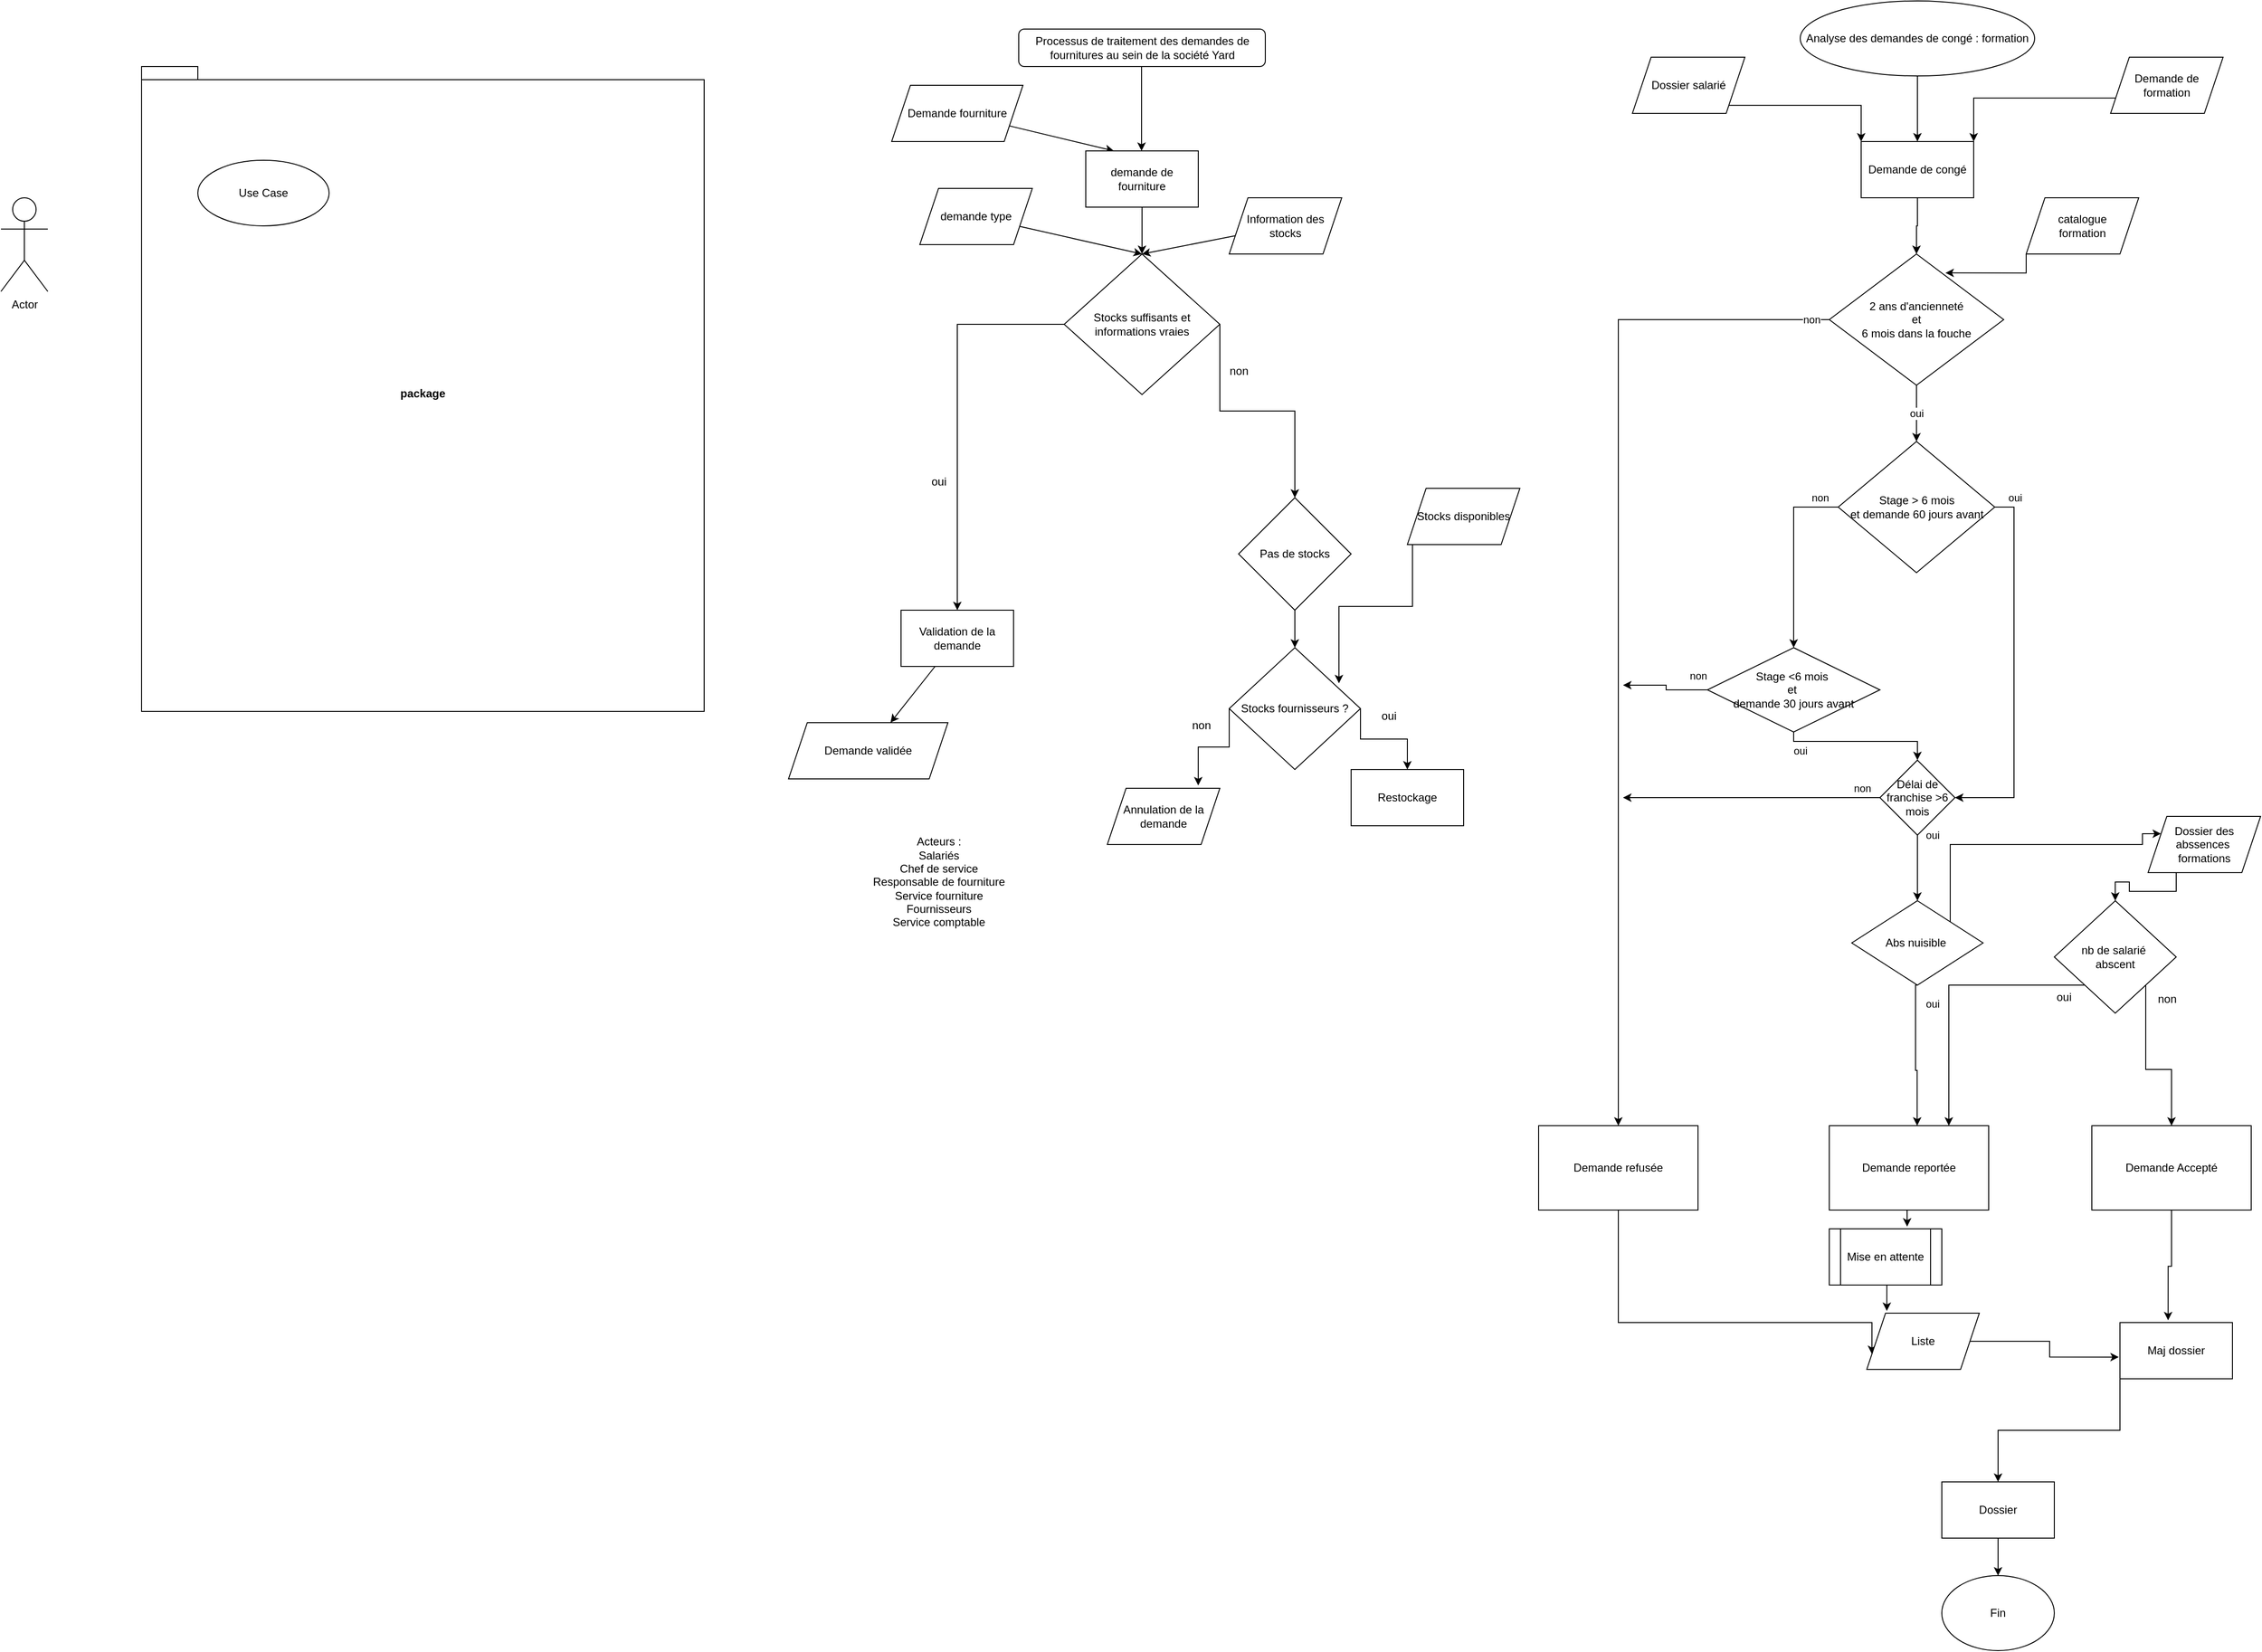 <mxfile version="24.2.5" type="github">
  <diagram name="Page-1" id="WHO5cMsDMsLjXfPXbsgw">
    <mxGraphModel dx="2663" dy="486" grid="1" gridSize="10" guides="1" tooltips="1" connect="1" arrows="1" fold="1" page="1" pageScale="1" pageWidth="827" pageHeight="1169" math="0" shadow="0">
      <root>
        <mxCell id="0" />
        <mxCell id="1" parent="0" />
        <mxCell id="oglI9BCuFXkfBV5GbW_k-55" value="package" style="shape=folder;fontStyle=1;spacingTop=10;tabWidth=40;tabHeight=14;tabPosition=left;html=1;whiteSpace=wrap;" vertex="1" parent="1">
          <mxGeometry x="-1480" y="70" width="600" height="688" as="geometry" />
        </mxCell>
        <mxCell id="3_qst0NbUyWHlaPV9hMc-36" style="edgeStyle=orthogonalEdgeStyle;rounded=0;orthogonalLoop=1;jettySize=auto;html=1;entryX=0.5;entryY=0;entryDx=0;entryDy=0;" parent="1" source="3_qst0NbUyWHlaPV9hMc-25" target="3_qst0NbUyWHlaPV9hMc-27" edge="1">
          <mxGeometry relative="1" as="geometry" />
        </mxCell>
        <mxCell id="3_qst0NbUyWHlaPV9hMc-25" value="Analyse des demandes de congé : formation" style="ellipse;whiteSpace=wrap;html=1;" parent="1" vertex="1">
          <mxGeometry x="289" width="250" height="80" as="geometry" />
        </mxCell>
        <mxCell id="3_qst0NbUyWHlaPV9hMc-35" style="edgeStyle=orthogonalEdgeStyle;rounded=0;orthogonalLoop=1;jettySize=auto;html=1;entryX=0.5;entryY=0;entryDx=0;entryDy=0;" parent="1" source="3_qst0NbUyWHlaPV9hMc-27" target="3_qst0NbUyWHlaPV9hMc-29" edge="1">
          <mxGeometry relative="1" as="geometry" />
        </mxCell>
        <mxCell id="3_qst0NbUyWHlaPV9hMc-27" value="Demande de congé" style="rounded=0;whiteSpace=wrap;html=1;" parent="1" vertex="1">
          <mxGeometry x="354" y="150" width="120" height="60" as="geometry" />
        </mxCell>
        <mxCell id="3_qst0NbUyWHlaPV9hMc-34" style="edgeStyle=orthogonalEdgeStyle;rounded=0;orthogonalLoop=1;jettySize=auto;html=1;" parent="1" source="3_qst0NbUyWHlaPV9hMc-29" target="3_qst0NbUyWHlaPV9hMc-32" edge="1">
          <mxGeometry relative="1" as="geometry" />
        </mxCell>
        <mxCell id="3_qst0NbUyWHlaPV9hMc-37" value="non" style="edgeLabel;html=1;align=center;verticalAlign=middle;resizable=0;points=[];" parent="3_qst0NbUyWHlaPV9hMc-34" vertex="1" connectable="0">
          <mxGeometry x="-0.964" relative="1" as="geometry">
            <mxPoint as="offset" />
          </mxGeometry>
        </mxCell>
        <mxCell id="3_qst0NbUyWHlaPV9hMc-39" value="oui" style="edgeStyle=orthogonalEdgeStyle;rounded=0;orthogonalLoop=1;jettySize=auto;html=1;exitX=0.5;exitY=1;exitDx=0;exitDy=0;entryX=0.5;entryY=0;entryDx=0;entryDy=0;" parent="1" source="3_qst0NbUyWHlaPV9hMc-29" target="3_qst0NbUyWHlaPV9hMc-38" edge="1">
          <mxGeometry relative="1" as="geometry" />
        </mxCell>
        <mxCell id="3_qst0NbUyWHlaPV9hMc-29" value="&lt;div&gt;2 ans d&#39;ancienneté&lt;/div&gt;&lt;div&gt;et&lt;/div&gt;&lt;div&gt;6 mois dans la fouche&lt;br&gt;&lt;/div&gt;" style="rhombus;whiteSpace=wrap;html=1;" parent="1" vertex="1">
          <mxGeometry x="320" y="270" width="186" height="140" as="geometry" />
        </mxCell>
        <mxCell id="3_qst0NbUyWHlaPV9hMc-90" style="edgeStyle=orthogonalEdgeStyle;rounded=0;orthogonalLoop=1;jettySize=auto;html=1;exitX=0.5;exitY=1;exitDx=0;exitDy=0;entryX=0;entryY=0.75;entryDx=0;entryDy=0;" parent="1" source="3_qst0NbUyWHlaPV9hMc-32" target="3_qst0NbUyWHlaPV9hMc-79" edge="1">
          <mxGeometry relative="1" as="geometry">
            <Array as="points">
              <mxPoint x="95" y="1410" />
              <mxPoint x="366" y="1410" />
            </Array>
          </mxGeometry>
        </mxCell>
        <mxCell id="3_qst0NbUyWHlaPV9hMc-32" value="Demande refusée" style="rounded=0;whiteSpace=wrap;html=1;" parent="1" vertex="1">
          <mxGeometry x="10" y="1200" width="170" height="90" as="geometry" />
        </mxCell>
        <mxCell id="3_qst0NbUyWHlaPV9hMc-41" value="non" style="edgeStyle=orthogonalEdgeStyle;rounded=0;orthogonalLoop=1;jettySize=auto;html=1;exitX=0;exitY=0.5;exitDx=0;exitDy=0;entryX=0.5;entryY=0;entryDx=0;entryDy=0;" parent="1" source="3_qst0NbUyWHlaPV9hMc-38" target="3_qst0NbUyWHlaPV9hMc-40" edge="1">
          <mxGeometry x="-0.802" y="-10" relative="1" as="geometry">
            <mxPoint as="offset" />
          </mxGeometry>
        </mxCell>
        <mxCell id="3_qst0NbUyWHlaPV9hMc-45" style="edgeStyle=orthogonalEdgeStyle;rounded=0;orthogonalLoop=1;jettySize=auto;html=1;entryX=1;entryY=0.5;entryDx=0;entryDy=0;exitX=1;exitY=0.5;exitDx=0;exitDy=0;" parent="1" source="3_qst0NbUyWHlaPV9hMc-38" target="3_qst0NbUyWHlaPV9hMc-44" edge="1">
          <mxGeometry relative="1" as="geometry">
            <Array as="points">
              <mxPoint x="517" y="540" />
              <mxPoint x="517" y="850" />
            </Array>
          </mxGeometry>
        </mxCell>
        <mxCell id="3_qst0NbUyWHlaPV9hMc-47" value="oui" style="edgeLabel;html=1;align=center;verticalAlign=middle;resizable=0;points=[];" parent="3_qst0NbUyWHlaPV9hMc-45" vertex="1" connectable="0">
          <mxGeometry x="-0.201" y="1" relative="1" as="geometry">
            <mxPoint y="-147" as="offset" />
          </mxGeometry>
        </mxCell>
        <mxCell id="3_qst0NbUyWHlaPV9hMc-38" value="&lt;div&gt;Stage &amp;gt; 6 mois&lt;/div&gt;&lt;div&gt;et demande 60 jours avant&lt;br&gt;&lt;/div&gt;" style="rhombus;whiteSpace=wrap;html=1;" parent="1" vertex="1">
          <mxGeometry x="329.5" y="470" width="167" height="140" as="geometry" />
        </mxCell>
        <mxCell id="3_qst0NbUyWHlaPV9hMc-42" style="edgeStyle=orthogonalEdgeStyle;rounded=0;orthogonalLoop=1;jettySize=auto;html=1;" parent="1" source="3_qst0NbUyWHlaPV9hMc-40" edge="1">
          <mxGeometry relative="1" as="geometry">
            <mxPoint x="100" y="730" as="targetPoint" />
            <Array as="points">
              <mxPoint x="146" y="735" />
              <mxPoint x="146" y="730" />
            </Array>
          </mxGeometry>
        </mxCell>
        <mxCell id="3_qst0NbUyWHlaPV9hMc-43" value="non" style="edgeLabel;html=1;align=center;verticalAlign=middle;resizable=0;points=[];" parent="3_qst0NbUyWHlaPV9hMc-42" vertex="1" connectable="0">
          <mxGeometry x="-0.2" y="3" relative="1" as="geometry">
            <mxPoint x="28" y="-18" as="offset" />
          </mxGeometry>
        </mxCell>
        <mxCell id="3_qst0NbUyWHlaPV9hMc-46" style="edgeStyle=orthogonalEdgeStyle;rounded=0;orthogonalLoop=1;jettySize=auto;html=1;entryX=0.5;entryY=0;entryDx=0;entryDy=0;" parent="1" source="3_qst0NbUyWHlaPV9hMc-40" target="3_qst0NbUyWHlaPV9hMc-44" edge="1">
          <mxGeometry relative="1" as="geometry">
            <Array as="points">
              <mxPoint x="282" y="790" />
              <mxPoint x="414" y="790" />
            </Array>
          </mxGeometry>
        </mxCell>
        <mxCell id="3_qst0NbUyWHlaPV9hMc-48" value="oui" style="edgeLabel;html=1;align=center;verticalAlign=middle;resizable=0;points=[];" parent="3_qst0NbUyWHlaPV9hMc-46" vertex="1" connectable="0">
          <mxGeometry x="0.22" relative="1" as="geometry">
            <mxPoint x="-82" y="10" as="offset" />
          </mxGeometry>
        </mxCell>
        <mxCell id="3_qst0NbUyWHlaPV9hMc-40" value="&lt;div&gt;Stage &amp;lt;6 mois&amp;nbsp;&lt;/div&gt;&lt;div&gt;et&amp;nbsp;&lt;/div&gt;&lt;div&gt;demande 30 jours avant&lt;/div&gt;" style="rhombus;whiteSpace=wrap;html=1;" parent="1" vertex="1">
          <mxGeometry x="190" y="690" width="184" height="90" as="geometry" />
        </mxCell>
        <mxCell id="3_qst0NbUyWHlaPV9hMc-51" style="edgeStyle=orthogonalEdgeStyle;rounded=0;orthogonalLoop=1;jettySize=auto;html=1;exitX=0;exitY=0.5;exitDx=0;exitDy=0;" parent="1" source="3_qst0NbUyWHlaPV9hMc-44" edge="1">
          <mxGeometry relative="1" as="geometry">
            <mxPoint x="100" y="850" as="targetPoint" />
            <mxPoint x="394" y="890" as="sourcePoint" />
            <Array as="points">
              <mxPoint x="140" y="850" />
            </Array>
          </mxGeometry>
        </mxCell>
        <mxCell id="3_qst0NbUyWHlaPV9hMc-52" value="non" style="edgeLabel;html=1;align=center;verticalAlign=middle;resizable=0;points=[];" parent="3_qst0NbUyWHlaPV9hMc-51" vertex="1" connectable="0">
          <mxGeometry x="-0.084" y="-1" relative="1" as="geometry">
            <mxPoint x="106" y="-9" as="offset" />
          </mxGeometry>
        </mxCell>
        <mxCell id="3_qst0NbUyWHlaPV9hMc-55" value="oui" style="edgeStyle=orthogonalEdgeStyle;rounded=0;orthogonalLoop=1;jettySize=auto;html=1;" parent="1" source="3_qst0NbUyWHlaPV9hMc-44" target="3_qst0NbUyWHlaPV9hMc-53" edge="1">
          <mxGeometry x="-1" y="16" relative="1" as="geometry">
            <mxPoint as="offset" />
          </mxGeometry>
        </mxCell>
        <mxCell id="3_qst0NbUyWHlaPV9hMc-44" value="Délai de franchise &amp;gt;6 mois" style="rhombus;whiteSpace=wrap;html=1;" parent="1" vertex="1">
          <mxGeometry x="374" y="810" width="80" height="80" as="geometry" />
        </mxCell>
        <mxCell id="3_qst0NbUyWHlaPV9hMc-71" style="edgeStyle=orthogonalEdgeStyle;rounded=0;orthogonalLoop=1;jettySize=auto;html=1;exitX=1;exitY=0;exitDx=0;exitDy=0;entryX=0;entryY=0.25;entryDx=0;entryDy=0;" parent="1" source="3_qst0NbUyWHlaPV9hMc-53" target="3_qst0NbUyWHlaPV9hMc-69" edge="1">
          <mxGeometry relative="1" as="geometry">
            <Array as="points">
              <mxPoint x="449" y="900" />
              <mxPoint x="654" y="900" />
            </Array>
          </mxGeometry>
        </mxCell>
        <mxCell id="3_qst0NbUyWHlaPV9hMc-53" value="&lt;div&gt;Abs nuisible&amp;nbsp;&lt;/div&gt;" style="rhombus;whiteSpace=wrap;html=1;" parent="1" vertex="1">
          <mxGeometry x="344" y="960" width="140" height="90" as="geometry" />
        </mxCell>
        <mxCell id="3_qst0NbUyWHlaPV9hMc-57" value="Demande Accepté" style="rounded=0;whiteSpace=wrap;html=1;" parent="1" vertex="1">
          <mxGeometry x="600" y="1200" width="170" height="90" as="geometry" />
        </mxCell>
        <mxCell id="3_qst0NbUyWHlaPV9hMc-58" value="Demande reportée" style="rounded=0;whiteSpace=wrap;html=1;" parent="1" vertex="1">
          <mxGeometry x="320" y="1200" width="170" height="90" as="geometry" />
        </mxCell>
        <mxCell id="3_qst0NbUyWHlaPV9hMc-59" style="edgeStyle=orthogonalEdgeStyle;rounded=0;orthogonalLoop=1;jettySize=auto;html=1;entryX=0.563;entryY=-0.002;entryDx=0;entryDy=0;entryPerimeter=0;exitX=0.5;exitY=1;exitDx=0;exitDy=0;" parent="1" source="3_qst0NbUyWHlaPV9hMc-53" edge="1">
          <mxGeometry relative="1" as="geometry">
            <mxPoint x="412" y="1080.18" as="sourcePoint" />
            <mxPoint x="413.71" y="1200" as="targetPoint" />
            <Array as="points">
              <mxPoint x="412" y="1050" />
              <mxPoint x="412" y="1141" />
              <mxPoint x="414" y="1141" />
            </Array>
          </mxGeometry>
        </mxCell>
        <mxCell id="3_qst0NbUyWHlaPV9hMc-61" value="oui" style="edgeLabel;html=1;align=center;verticalAlign=middle;resizable=0;points=[];" parent="3_qst0NbUyWHlaPV9hMc-59" vertex="1" connectable="0">
          <mxGeometry x="-0.261" y="3" relative="1" as="geometry">
            <mxPoint x="15" y="-35" as="offset" />
          </mxGeometry>
        </mxCell>
        <mxCell id="3_qst0NbUyWHlaPV9hMc-64" style="edgeStyle=orthogonalEdgeStyle;rounded=0;orthogonalLoop=1;jettySize=auto;html=1;exitX=1;exitY=1;exitDx=0;exitDy=0;entryX=0;entryY=0;entryDx=0;entryDy=0;" parent="1" source="3_qst0NbUyWHlaPV9hMc-63" target="3_qst0NbUyWHlaPV9hMc-27" edge="1">
          <mxGeometry relative="1" as="geometry" />
        </mxCell>
        <mxCell id="3_qst0NbUyWHlaPV9hMc-63" value="Dossier salarié" style="shape=parallelogram;perimeter=parallelogramPerimeter;whiteSpace=wrap;html=1;fixedSize=1;" parent="1" vertex="1">
          <mxGeometry x="110" y="60" width="120" height="60" as="geometry" />
        </mxCell>
        <mxCell id="3_qst0NbUyWHlaPV9hMc-65" value="&lt;div&gt;Demande de &lt;br&gt;&lt;/div&gt;&lt;div&gt;formation&lt;br&gt;&lt;/div&gt;" style="shape=parallelogram;perimeter=parallelogramPerimeter;whiteSpace=wrap;html=1;fixedSize=1;" parent="1" vertex="1">
          <mxGeometry x="620" y="60" width="120" height="60" as="geometry" />
        </mxCell>
        <mxCell id="3_qst0NbUyWHlaPV9hMc-66" style="edgeStyle=orthogonalEdgeStyle;rounded=0;orthogonalLoop=1;jettySize=auto;html=1;exitX=0;exitY=0.75;exitDx=0;exitDy=0;entryX=1;entryY=0;entryDx=0;entryDy=0;" parent="1" source="3_qst0NbUyWHlaPV9hMc-65" target="3_qst0NbUyWHlaPV9hMc-27" edge="1">
          <mxGeometry relative="1" as="geometry" />
        </mxCell>
        <mxCell id="3_qst0NbUyWHlaPV9hMc-68" style="edgeStyle=orthogonalEdgeStyle;rounded=0;orthogonalLoop=1;jettySize=auto;html=1;exitX=0;exitY=1;exitDx=0;exitDy=0;entryX=0.666;entryY=0.144;entryDx=0;entryDy=0;entryPerimeter=0;" parent="1" source="3_qst0NbUyWHlaPV9hMc-67" target="3_qst0NbUyWHlaPV9hMc-29" edge="1">
          <mxGeometry relative="1" as="geometry" />
        </mxCell>
        <mxCell id="3_qst0NbUyWHlaPV9hMc-67" value="&lt;div&gt;catalogue&lt;/div&gt;&lt;div&gt;formation&lt;br&gt;&lt;/div&gt;" style="shape=parallelogram;perimeter=parallelogramPerimeter;whiteSpace=wrap;html=1;fixedSize=1;" parent="1" vertex="1">
          <mxGeometry x="530" y="210" width="120" height="60" as="geometry" />
        </mxCell>
        <mxCell id="3_qst0NbUyWHlaPV9hMc-73" style="edgeStyle=orthogonalEdgeStyle;rounded=0;orthogonalLoop=1;jettySize=auto;html=1;exitX=0.25;exitY=1;exitDx=0;exitDy=0;" parent="1" source="3_qst0NbUyWHlaPV9hMc-69" target="3_qst0NbUyWHlaPV9hMc-72" edge="1">
          <mxGeometry relative="1" as="geometry" />
        </mxCell>
        <mxCell id="3_qst0NbUyWHlaPV9hMc-69" value="&lt;div&gt;Dossier des abssences&amp;nbsp;&lt;/div&gt;&lt;div&gt;formations&lt;/div&gt;" style="shape=parallelogram;perimeter=parallelogramPerimeter;whiteSpace=wrap;html=1;fixedSize=1;" parent="1" vertex="1">
          <mxGeometry x="660" y="870" width="120" height="60" as="geometry" />
        </mxCell>
        <mxCell id="3_qst0NbUyWHlaPV9hMc-74" style="edgeStyle=orthogonalEdgeStyle;rounded=0;orthogonalLoop=1;jettySize=auto;html=1;exitX=0;exitY=1;exitDx=0;exitDy=0;entryX=0.75;entryY=0;entryDx=0;entryDy=0;" parent="1" source="3_qst0NbUyWHlaPV9hMc-72" target="3_qst0NbUyWHlaPV9hMc-58" edge="1">
          <mxGeometry relative="1" as="geometry" />
        </mxCell>
        <mxCell id="3_qst0NbUyWHlaPV9hMc-75" style="edgeStyle=orthogonalEdgeStyle;rounded=0;orthogonalLoop=1;jettySize=auto;html=1;exitX=1;exitY=1;exitDx=0;exitDy=0;entryX=0.5;entryY=0;entryDx=0;entryDy=0;" parent="1" source="3_qst0NbUyWHlaPV9hMc-72" target="3_qst0NbUyWHlaPV9hMc-57" edge="1">
          <mxGeometry relative="1" as="geometry" />
        </mxCell>
        <mxCell id="3_qst0NbUyWHlaPV9hMc-72" value="&lt;div&gt;nb de salarié&amp;nbsp;&lt;/div&gt;&lt;div&gt;abscent&lt;/div&gt;" style="rhombus;whiteSpace=wrap;html=1;" parent="1" vertex="1">
          <mxGeometry x="560" y="960" width="130" height="120" as="geometry" />
        </mxCell>
        <mxCell id="3_qst0NbUyWHlaPV9hMc-76" value="non" style="text;html=1;align=center;verticalAlign=middle;resizable=0;points=[];autosize=1;strokeColor=none;fillColor=none;" parent="1" vertex="1">
          <mxGeometry x="660" y="1050" width="40" height="30" as="geometry" />
        </mxCell>
        <mxCell id="3_qst0NbUyWHlaPV9hMc-77" value="oui" style="text;html=1;align=center;verticalAlign=middle;resizable=0;points=[];autosize=1;strokeColor=none;fillColor=none;" parent="1" vertex="1">
          <mxGeometry x="550" y="1048" width="40" height="30" as="geometry" />
        </mxCell>
        <mxCell id="3_qst0NbUyWHlaPV9hMc-78" value="Mise en attente" style="shape=process;whiteSpace=wrap;html=1;backgroundOutline=1;" parent="1" vertex="1">
          <mxGeometry x="320" y="1310" width="120" height="60" as="geometry" />
        </mxCell>
        <mxCell id="3_qst0NbUyWHlaPV9hMc-79" value="Liste" style="shape=parallelogram;perimeter=parallelogramPerimeter;whiteSpace=wrap;html=1;fixedSize=1;" parent="1" vertex="1">
          <mxGeometry x="360" y="1400" width="120" height="60" as="geometry" />
        </mxCell>
        <mxCell id="3_qst0NbUyWHlaPV9hMc-88" style="edgeStyle=orthogonalEdgeStyle;rounded=0;orthogonalLoop=1;jettySize=auto;html=1;exitX=0;exitY=1;exitDx=0;exitDy=0;" parent="1" source="3_qst0NbUyWHlaPV9hMc-80" target="3_qst0NbUyWHlaPV9hMc-81" edge="1">
          <mxGeometry relative="1" as="geometry" />
        </mxCell>
        <mxCell id="3_qst0NbUyWHlaPV9hMc-80" value="Maj dossier" style="rounded=0;whiteSpace=wrap;html=1;" parent="1" vertex="1">
          <mxGeometry x="630" y="1410" width="120" height="60" as="geometry" />
        </mxCell>
        <mxCell id="3_qst0NbUyWHlaPV9hMc-89" style="edgeStyle=orthogonalEdgeStyle;rounded=0;orthogonalLoop=1;jettySize=auto;html=1;exitX=0.5;exitY=1;exitDx=0;exitDy=0;entryX=0.5;entryY=0;entryDx=0;entryDy=0;" parent="1" source="3_qst0NbUyWHlaPV9hMc-81" target="3_qst0NbUyWHlaPV9hMc-83" edge="1">
          <mxGeometry relative="1" as="geometry" />
        </mxCell>
        <mxCell id="3_qst0NbUyWHlaPV9hMc-81" value="&lt;div&gt;Dossier&lt;/div&gt;" style="rounded=0;whiteSpace=wrap;html=1;" parent="1" vertex="1">
          <mxGeometry x="440" y="1580" width="120" height="60" as="geometry" />
        </mxCell>
        <mxCell id="3_qst0NbUyWHlaPV9hMc-83" value="Fin" style="ellipse;whiteSpace=wrap;html=1;" parent="1" vertex="1">
          <mxGeometry x="440" y="1680" width="120" height="80" as="geometry" />
        </mxCell>
        <mxCell id="3_qst0NbUyWHlaPV9hMc-84" style="edgeStyle=orthogonalEdgeStyle;rounded=0;orthogonalLoop=1;jettySize=auto;html=1;exitX=0.5;exitY=1;exitDx=0;exitDy=0;entryX=0.692;entryY=-0.039;entryDx=0;entryDy=0;entryPerimeter=0;" parent="1" source="3_qst0NbUyWHlaPV9hMc-58" target="3_qst0NbUyWHlaPV9hMc-78" edge="1">
          <mxGeometry relative="1" as="geometry" />
        </mxCell>
        <mxCell id="3_qst0NbUyWHlaPV9hMc-85" style="edgeStyle=orthogonalEdgeStyle;rounded=0;orthogonalLoop=1;jettySize=auto;html=1;exitX=0.5;exitY=1;exitDx=0;exitDy=0;entryX=0.178;entryY=-0.039;entryDx=0;entryDy=0;entryPerimeter=0;" parent="1" source="3_qst0NbUyWHlaPV9hMc-78" target="3_qst0NbUyWHlaPV9hMc-79" edge="1">
          <mxGeometry relative="1" as="geometry" />
        </mxCell>
        <mxCell id="3_qst0NbUyWHlaPV9hMc-86" style="edgeStyle=orthogonalEdgeStyle;rounded=0;orthogonalLoop=1;jettySize=auto;html=1;exitX=1;exitY=0.5;exitDx=0;exitDy=0;entryX=-0.01;entryY=0.614;entryDx=0;entryDy=0;entryPerimeter=0;" parent="1" source="3_qst0NbUyWHlaPV9hMc-79" target="3_qst0NbUyWHlaPV9hMc-80" edge="1">
          <mxGeometry relative="1" as="geometry" />
        </mxCell>
        <mxCell id="3_qst0NbUyWHlaPV9hMc-87" style="edgeStyle=orthogonalEdgeStyle;rounded=0;orthogonalLoop=1;jettySize=auto;html=1;exitX=0.5;exitY=1;exitDx=0;exitDy=0;entryX=0.428;entryY=-0.039;entryDx=0;entryDy=0;entryPerimeter=0;" parent="1" source="3_qst0NbUyWHlaPV9hMc-57" target="3_qst0NbUyWHlaPV9hMc-80" edge="1">
          <mxGeometry relative="1" as="geometry" />
        </mxCell>
        <mxCell id="oglI9BCuFXkfBV5GbW_k-7" style="edgeStyle=orthogonalEdgeStyle;rounded=0;orthogonalLoop=1;jettySize=auto;html=1;entryX=0.5;entryY=0;entryDx=0;entryDy=0;" edge="1" parent="1" source="oglI9BCuFXkfBV5GbW_k-28">
          <mxGeometry relative="1" as="geometry">
            <mxPoint x="-413.5" y="80" as="sourcePoint" />
            <mxPoint x="-413.5" y="160" as="targetPoint" />
          </mxGeometry>
        </mxCell>
        <mxCell id="oglI9BCuFXkfBV5GbW_k-6" style="rounded=0;orthogonalLoop=1;jettySize=auto;html=1;entryX=0.25;entryY=0;entryDx=0;entryDy=0;" edge="1" parent="1" source="oglI9BCuFXkfBV5GbW_k-3" target="oglI9BCuFXkfBV5GbW_k-26">
          <mxGeometry relative="1" as="geometry">
            <mxPoint x="-470" y="220" as="targetPoint" />
          </mxGeometry>
        </mxCell>
        <mxCell id="oglI9BCuFXkfBV5GbW_k-3" value="Demande fourniture " style="shape=parallelogram;perimeter=parallelogramPerimeter;whiteSpace=wrap;html=1;fixedSize=1;" vertex="1" parent="1">
          <mxGeometry x="-680" y="90" width="140" height="60" as="geometry" />
        </mxCell>
        <mxCell id="oglI9BCuFXkfBV5GbW_k-14" style="rounded=0;orthogonalLoop=1;jettySize=auto;html=1;entryX=0.5;entryY=0;entryDx=0;entryDy=0;" edge="1" parent="1" source="oglI9BCuFXkfBV5GbW_k-13" target="oglI9BCuFXkfBV5GbW_k-15">
          <mxGeometry relative="1" as="geometry">
            <mxPoint x="-354" y="355" as="targetPoint" />
          </mxGeometry>
        </mxCell>
        <mxCell id="oglI9BCuFXkfBV5GbW_k-13" value="Information des stocks" style="shape=parallelogram;perimeter=parallelogramPerimeter;whiteSpace=wrap;html=1;fixedSize=1;" vertex="1" parent="1">
          <mxGeometry x="-320" y="210" width="120" height="60" as="geometry" />
        </mxCell>
        <mxCell id="oglI9BCuFXkfBV5GbW_k-22" style="edgeStyle=orthogonalEdgeStyle;rounded=0;orthogonalLoop=1;jettySize=auto;html=1;exitX=0;exitY=0.5;exitDx=0;exitDy=0;entryX=0.5;entryY=0;entryDx=0;entryDy=0;" edge="1" parent="1" source="oglI9BCuFXkfBV5GbW_k-15" target="oglI9BCuFXkfBV5GbW_k-19">
          <mxGeometry relative="1" as="geometry" />
        </mxCell>
        <mxCell id="oglI9BCuFXkfBV5GbW_k-34" style="edgeStyle=elbowEdgeStyle;rounded=0;orthogonalLoop=1;jettySize=auto;elbow=vertical;html=1;exitX=1;exitY=0.5;exitDx=0;exitDy=0;entryX=0.5;entryY=0;entryDx=0;entryDy=0;" edge="1" parent="1" source="oglI9BCuFXkfBV5GbW_k-15" target="oglI9BCuFXkfBV5GbW_k-29">
          <mxGeometry relative="1" as="geometry">
            <mxPoint x="-330" y="330" as="sourcePoint" />
            <mxPoint x="-118.5" y="427.5" as="targetPoint" />
          </mxGeometry>
        </mxCell>
        <mxCell id="oglI9BCuFXkfBV5GbW_k-15" value="Stocks suffisants et informations vraies" style="rhombus;whiteSpace=wrap;html=1;" vertex="1" parent="1">
          <mxGeometry x="-496" y="270" width="166" height="150" as="geometry" />
        </mxCell>
        <mxCell id="oglI9BCuFXkfBV5GbW_k-18" style="rounded=0;orthogonalLoop=1;jettySize=auto;html=1;entryX=0.5;entryY=0;entryDx=0;entryDy=0;" edge="1" parent="1" source="oglI9BCuFXkfBV5GbW_k-17" target="oglI9BCuFXkfBV5GbW_k-15">
          <mxGeometry relative="1" as="geometry">
            <mxPoint x="-474" y="355" as="targetPoint" />
          </mxGeometry>
        </mxCell>
        <mxCell id="oglI9BCuFXkfBV5GbW_k-17" value="demande type" style="shape=parallelogram;perimeter=parallelogramPerimeter;whiteSpace=wrap;html=1;fixedSize=1;" vertex="1" parent="1">
          <mxGeometry x="-650" y="200" width="120" height="60" as="geometry" />
        </mxCell>
        <mxCell id="oglI9BCuFXkfBV5GbW_k-25" style="rounded=0;orthogonalLoop=1;jettySize=auto;html=1;" edge="1" parent="1" source="oglI9BCuFXkfBV5GbW_k-19" target="oglI9BCuFXkfBV5GbW_k-23">
          <mxGeometry relative="1" as="geometry" />
        </mxCell>
        <mxCell id="oglI9BCuFXkfBV5GbW_k-19" value="Validation de la demande" style="rounded=0;whiteSpace=wrap;html=1;" vertex="1" parent="1">
          <mxGeometry x="-670" y="650" width="120" height="60" as="geometry" />
        </mxCell>
        <mxCell id="oglI9BCuFXkfBV5GbW_k-21" value="oui" style="text;html=1;align=center;verticalAlign=middle;resizable=0;points=[];autosize=1;strokeColor=none;fillColor=none;" vertex="1" parent="1">
          <mxGeometry x="-650" y="498" width="40" height="30" as="geometry" />
        </mxCell>
        <mxCell id="oglI9BCuFXkfBV5GbW_k-23" value="Demande validée" style="shape=parallelogram;perimeter=parallelogramPerimeter;whiteSpace=wrap;html=1;fixedSize=1;" vertex="1" parent="1">
          <mxGeometry x="-790" y="770" width="170" height="60" as="geometry" />
        </mxCell>
        <mxCell id="oglI9BCuFXkfBV5GbW_k-27" style="edgeStyle=orthogonalEdgeStyle;rounded=0;orthogonalLoop=1;jettySize=auto;html=1;" edge="1" parent="1" source="oglI9BCuFXkfBV5GbW_k-26" target="oglI9BCuFXkfBV5GbW_k-15">
          <mxGeometry relative="1" as="geometry" />
        </mxCell>
        <mxCell id="oglI9BCuFXkfBV5GbW_k-26" value="demande de fourniture" style="rounded=0;whiteSpace=wrap;html=1;" vertex="1" parent="1">
          <mxGeometry x="-473" y="160" width="120" height="60" as="geometry" />
        </mxCell>
        <mxCell id="oglI9BCuFXkfBV5GbW_k-28" value="Processus de traitement des demandes de fournitures au sein de la société Yard" style="rounded=1;whiteSpace=wrap;html=1;" vertex="1" parent="1">
          <mxGeometry x="-544.5" y="30" width="263" height="40" as="geometry" />
        </mxCell>
        <mxCell id="oglI9BCuFXkfBV5GbW_k-38" style="edgeStyle=elbowEdgeStyle;rounded=0;orthogonalLoop=1;jettySize=auto;elbow=vertical;html=1;exitX=0.5;exitY=1;exitDx=0;exitDy=0;entryX=0.5;entryY=0;entryDx=0;entryDy=0;" edge="1" parent="1" source="oglI9BCuFXkfBV5GbW_k-29" target="oglI9BCuFXkfBV5GbW_k-37">
          <mxGeometry relative="1" as="geometry" />
        </mxCell>
        <mxCell id="oglI9BCuFXkfBV5GbW_k-29" value="Pas de stocks" style="rhombus;whiteSpace=wrap;html=1;" vertex="1" parent="1">
          <mxGeometry x="-310" y="530" width="120" height="120" as="geometry" />
        </mxCell>
        <mxCell id="oglI9BCuFXkfBV5GbW_k-32" value="non" style="text;html=1;align=center;verticalAlign=middle;resizable=0;points=[];autosize=1;strokeColor=none;fillColor=none;" vertex="1" parent="1">
          <mxGeometry x="-330" y="380" width="40" height="30" as="geometry" />
        </mxCell>
        <mxCell id="oglI9BCuFXkfBV5GbW_k-36" style="edgeStyle=elbowEdgeStyle;rounded=0;orthogonalLoop=1;jettySize=auto;elbow=vertical;html=1;entryX=0.836;entryY=0.292;entryDx=0;entryDy=0;exitX=0;exitY=0.75;exitDx=0;exitDy=0;entryPerimeter=0;" edge="1" parent="1" source="oglI9BCuFXkfBV5GbW_k-35" target="oglI9BCuFXkfBV5GbW_k-37">
          <mxGeometry relative="1" as="geometry" />
        </mxCell>
        <mxCell id="oglI9BCuFXkfBV5GbW_k-35" value="Stocks disponibles" style="shape=parallelogram;perimeter=parallelogramPerimeter;whiteSpace=wrap;html=1;fixedSize=1;" vertex="1" parent="1">
          <mxGeometry x="-130" y="520" width="120" height="60" as="geometry" />
        </mxCell>
        <mxCell id="oglI9BCuFXkfBV5GbW_k-39" style="edgeStyle=elbowEdgeStyle;rounded=0;orthogonalLoop=1;jettySize=auto;elbow=vertical;html=1;exitX=1;exitY=0.5;exitDx=0;exitDy=0;" edge="1" parent="1" source="oglI9BCuFXkfBV5GbW_k-37">
          <mxGeometry relative="1" as="geometry">
            <mxPoint x="-130" y="820" as="targetPoint" />
          </mxGeometry>
        </mxCell>
        <mxCell id="oglI9BCuFXkfBV5GbW_k-41" style="edgeStyle=elbowEdgeStyle;rounded=0;orthogonalLoop=1;jettySize=auto;elbow=vertical;html=1;exitX=0;exitY=0.5;exitDx=0;exitDy=0;entryX=0.808;entryY=-0.05;entryDx=0;entryDy=0;entryPerimeter=0;" edge="1" parent="1" source="oglI9BCuFXkfBV5GbW_k-37" target="oglI9BCuFXkfBV5GbW_k-45">
          <mxGeometry relative="1" as="geometry">
            <mxPoint x="-350" y="830" as="targetPoint" />
          </mxGeometry>
        </mxCell>
        <mxCell id="oglI9BCuFXkfBV5GbW_k-37" value="Stocks fournisseurs ?" style="rhombus;whiteSpace=wrap;html=1;" vertex="1" parent="1">
          <mxGeometry x="-320" y="690" width="140" height="130" as="geometry" />
        </mxCell>
        <mxCell id="oglI9BCuFXkfBV5GbW_k-40" value="oui" style="text;html=1;align=center;verticalAlign=middle;resizable=0;points=[];autosize=1;strokeColor=none;fillColor=none;" vertex="1" parent="1">
          <mxGeometry x="-170" y="748" width="40" height="30" as="geometry" />
        </mxCell>
        <mxCell id="oglI9BCuFXkfBV5GbW_k-42" value="non" style="text;html=1;align=center;verticalAlign=middle;resizable=0;points=[];autosize=1;strokeColor=none;fillColor=none;" vertex="1" parent="1">
          <mxGeometry x="-370" y="758" width="40" height="30" as="geometry" />
        </mxCell>
        <mxCell id="oglI9BCuFXkfBV5GbW_k-45" value="Annulation de la demande" style="shape=parallelogram;perimeter=parallelogramPerimeter;whiteSpace=wrap;html=1;fixedSize=1;" vertex="1" parent="1">
          <mxGeometry x="-450" y="840" width="120" height="60" as="geometry" />
        </mxCell>
        <mxCell id="oglI9BCuFXkfBV5GbW_k-46" value="Restockage" style="rounded=0;whiteSpace=wrap;html=1;" vertex="1" parent="1">
          <mxGeometry x="-190" y="820" width="120" height="60" as="geometry" />
        </mxCell>
        <mxCell id="oglI9BCuFXkfBV5GbW_k-47" value="&lt;div&gt;Acteurs : &lt;br&gt;&lt;/div&gt;&lt;div&gt;Salariés&lt;/div&gt;&lt;div&gt;Chef de service&lt;/div&gt;&lt;div&gt;Responsable de fourniture&lt;/div&gt;&lt;div&gt;Service fourniture&lt;/div&gt;&lt;div&gt;Fournisseurs&lt;/div&gt;&lt;div&gt;Service comptable&lt;br&gt;&lt;/div&gt;" style="text;html=1;align=center;verticalAlign=middle;whiteSpace=wrap;rounded=0;" vertex="1" parent="1">
          <mxGeometry x="-713.5" y="880" width="167" height="120" as="geometry" />
        </mxCell>
        <mxCell id="oglI9BCuFXkfBV5GbW_k-53" value="Actor" style="shape=umlActor;verticalLabelPosition=bottom;verticalAlign=top;html=1;" vertex="1" parent="1">
          <mxGeometry x="-1630" y="210" width="50" height="100" as="geometry" />
        </mxCell>
        <mxCell id="oglI9BCuFXkfBV5GbW_k-54" value="Use Case" style="ellipse;whiteSpace=wrap;html=1;" vertex="1" parent="1">
          <mxGeometry x="-1420" y="170" width="140" height="70" as="geometry" />
        </mxCell>
      </root>
    </mxGraphModel>
  </diagram>
</mxfile>
